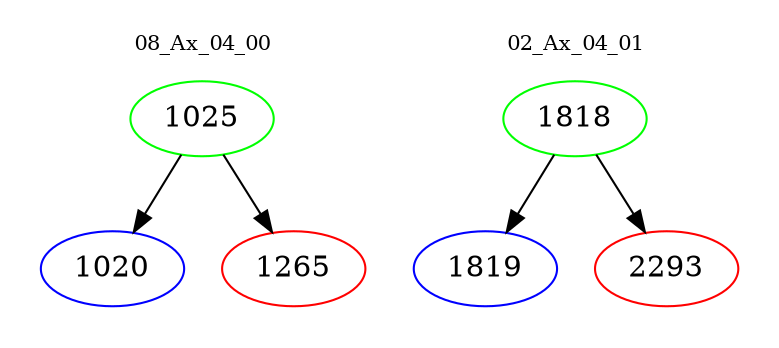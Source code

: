digraph{
subgraph cluster_0 {
color = white
label = "08_Ax_04_00";
fontsize=10;
T0_1025 [label="1025", color="green"]
T0_1025 -> T0_1020 [color="black"]
T0_1020 [label="1020", color="blue"]
T0_1025 -> T0_1265 [color="black"]
T0_1265 [label="1265", color="red"]
}
subgraph cluster_1 {
color = white
label = "02_Ax_04_01";
fontsize=10;
T1_1818 [label="1818", color="green"]
T1_1818 -> T1_1819 [color="black"]
T1_1819 [label="1819", color="blue"]
T1_1818 -> T1_2293 [color="black"]
T1_2293 [label="2293", color="red"]
}
}
